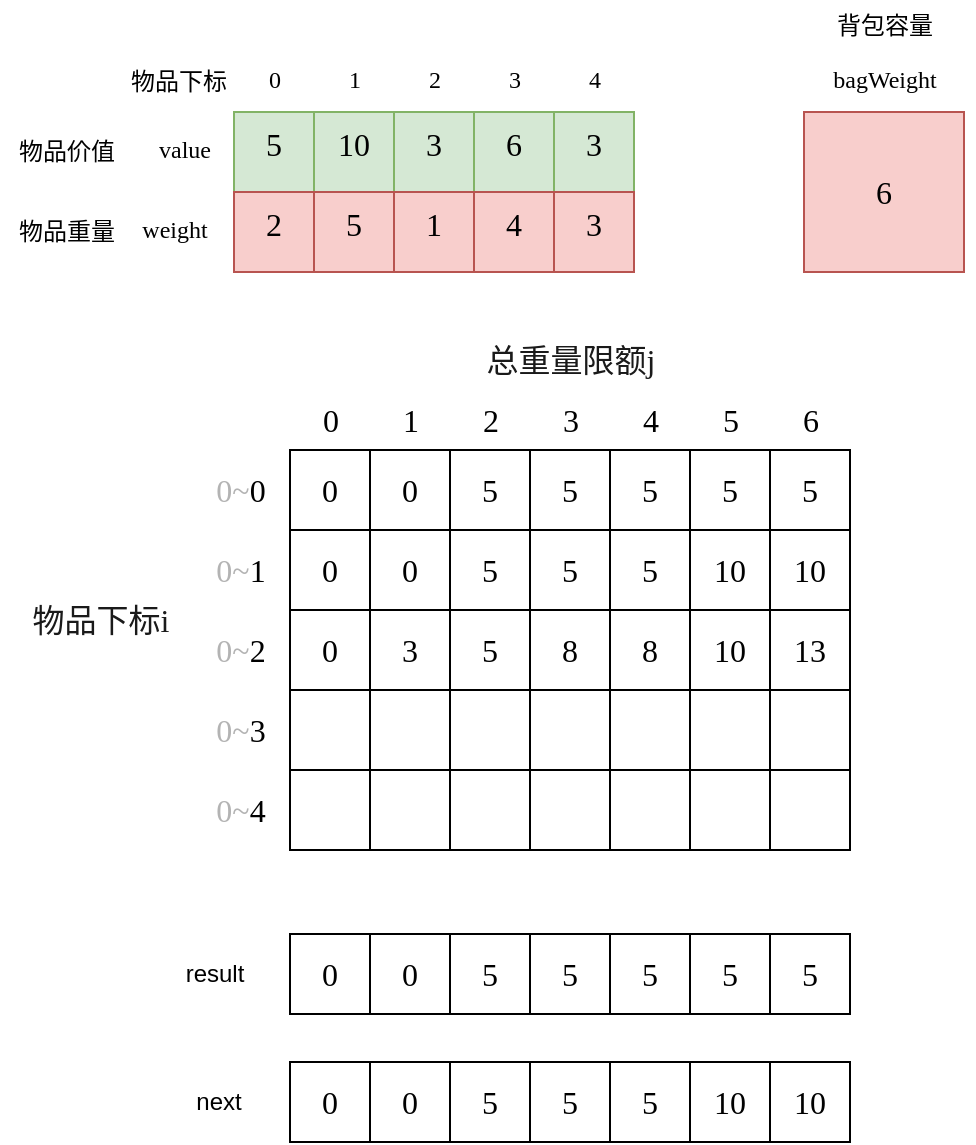 <mxfile>
    <diagram id="hRB02g0TvDTK-V90FwpU" name="第 1 页">
        <mxGraphModel dx="597" dy="421" grid="0" gridSize="10" guides="1" tooltips="1" connect="1" arrows="1" fold="1" page="1" pageScale="1" pageWidth="1920" pageHeight="1200" math="0" shadow="0">
            <root>
                <mxCell id="0"/>
                <mxCell id="1" parent="0"/>
                <mxCell id="2" value="5" style="rounded=0;whiteSpace=wrap;html=1;fillColor=#d5e8d4;strokeColor=#82b366;fontFamily=Roboto Mono;fontSize=16;verticalAlign=top;" parent="1" vertex="1">
                    <mxGeometry x="203" y="114" width="40" height="40" as="geometry"/>
                </mxCell>
                <mxCell id="3" value="10" style="rounded=0;whiteSpace=wrap;html=1;fillColor=#d5e8d4;strokeColor=#82b366;fontFamily=Roboto Mono;fontSize=16;verticalAlign=top;" parent="1" vertex="1">
                    <mxGeometry x="243" y="114" width="40" height="40" as="geometry"/>
                </mxCell>
                <mxCell id="4" value="3" style="rounded=0;whiteSpace=wrap;html=1;fillColor=#d5e8d4;strokeColor=#82b366;fontFamily=Roboto Mono;fontSize=16;verticalAlign=top;" parent="1" vertex="1">
                    <mxGeometry x="283" y="114" width="40" height="40" as="geometry"/>
                </mxCell>
                <mxCell id="5" value="6" style="rounded=0;whiteSpace=wrap;html=1;fillColor=#d5e8d4;strokeColor=#82b366;fontFamily=Roboto Mono;fontSize=16;verticalAlign=top;" parent="1" vertex="1">
                    <mxGeometry x="323" y="114" width="40" height="40" as="geometry"/>
                </mxCell>
                <mxCell id="6" value="3" style="rounded=0;whiteSpace=wrap;html=1;fillColor=#d5e8d4;strokeColor=#82b366;fontFamily=Roboto Mono;fontSize=16;verticalAlign=top;" parent="1" vertex="1">
                    <mxGeometry x="363" y="114" width="40" height="40" as="geometry"/>
                </mxCell>
                <mxCell id="8" value="2" style="rounded=0;whiteSpace=wrap;html=1;fillColor=#f8cecc;strokeColor=#b85450;fontFamily=Roboto Mono;fontSize=16;verticalAlign=top;" parent="1" vertex="1">
                    <mxGeometry x="203" y="154" width="40" height="40" as="geometry"/>
                </mxCell>
                <mxCell id="9" value="5" style="rounded=0;whiteSpace=wrap;html=1;fillColor=#f8cecc;strokeColor=#b85450;fontFamily=Roboto Mono;fontSize=16;verticalAlign=top;" parent="1" vertex="1">
                    <mxGeometry x="243" y="154" width="40" height="40" as="geometry"/>
                </mxCell>
                <mxCell id="10" value="1" style="rounded=0;whiteSpace=wrap;html=1;fillColor=#f8cecc;strokeColor=#b85450;fontFamily=Roboto Mono;fontSize=16;verticalAlign=top;" parent="1" vertex="1">
                    <mxGeometry x="283" y="154" width="40" height="40" as="geometry"/>
                </mxCell>
                <mxCell id="11" value="4" style="rounded=0;whiteSpace=wrap;html=1;fillColor=#f8cecc;strokeColor=#b85450;fontFamily=Roboto Mono;fontSize=16;verticalAlign=top;" parent="1" vertex="1">
                    <mxGeometry x="323" y="154" width="40" height="40" as="geometry"/>
                </mxCell>
                <mxCell id="12" value="3" style="rounded=0;whiteSpace=wrap;html=1;fillColor=#f8cecc;strokeColor=#b85450;fontFamily=Roboto Mono;fontSize=16;verticalAlign=top;" parent="1" vertex="1">
                    <mxGeometry x="363" y="154" width="40" height="40" as="geometry"/>
                </mxCell>
                <mxCell id="14" value="0" style="text;html=1;align=center;verticalAlign=top;resizable=0;points=[];autosize=1;strokeColor=none;fillColor=none;fontFamily=Roboto Mono;" parent="1" vertex="1">
                    <mxGeometry x="208" y="84" width="30" height="30" as="geometry"/>
                </mxCell>
                <mxCell id="15" value="1" style="text;html=1;align=center;verticalAlign=top;resizable=0;points=[];autosize=1;strokeColor=none;fillColor=none;fontFamily=Roboto Mono;" parent="1" vertex="1">
                    <mxGeometry x="248" y="84" width="30" height="30" as="geometry"/>
                </mxCell>
                <mxCell id="16" value="2" style="text;html=1;align=center;verticalAlign=top;resizable=0;points=[];autosize=1;strokeColor=none;fillColor=none;fontFamily=Roboto Mono;" parent="1" vertex="1">
                    <mxGeometry x="288" y="84" width="30" height="30" as="geometry"/>
                </mxCell>
                <mxCell id="17" value="3" style="text;html=1;align=center;verticalAlign=top;resizable=0;points=[];autosize=1;strokeColor=none;fillColor=none;fontFamily=Roboto Mono;" parent="1" vertex="1">
                    <mxGeometry x="328" y="84" width="30" height="30" as="geometry"/>
                </mxCell>
                <mxCell id="18" value="4" style="text;html=1;align=center;verticalAlign=top;resizable=0;points=[];autosize=1;strokeColor=none;fillColor=none;fontFamily=Roboto Mono;" parent="1" vertex="1">
                    <mxGeometry x="368" y="84" width="30" height="30" as="geometry"/>
                </mxCell>
                <mxCell id="20" value="value" style="text;html=1;align=center;verticalAlign=top;resizable=0;points=[];autosize=1;strokeColor=none;fillColor=none;fontFamily=Roboto Mono;" parent="1" vertex="1">
                    <mxGeometry x="148" y="119" width="60" height="30" as="geometry"/>
                </mxCell>
                <mxCell id="21" value="weight" style="text;html=1;align=center;verticalAlign=top;resizable=0;points=[];autosize=1;strokeColor=none;fillColor=none;fontFamily=Roboto Mono;" parent="1" vertex="1">
                    <mxGeometry x="138" y="159" width="70" height="30" as="geometry"/>
                </mxCell>
                <mxCell id="22" value="bagWeight" style="text;html=1;align=center;verticalAlign=top;resizable=0;points=[];autosize=1;strokeColor=none;fillColor=none;fontFamily=Roboto Mono;" parent="1" vertex="1">
                    <mxGeometry x="483" y="84" width="90" height="30" as="geometry"/>
                </mxCell>
                <mxCell id="23" value="6" style="rounded=0;whiteSpace=wrap;html=1;fillColor=#f8cecc;strokeColor=#b85450;fontFamily=Roboto Mono;fontSize=16;verticalAlign=middle;" parent="1" vertex="1">
                    <mxGeometry x="488" y="114" width="80" height="80" as="geometry"/>
                </mxCell>
                <mxCell id="389" value="0" style="rounded=0;whiteSpace=wrap;html=1;fontFamily=Roboto Mono;fontSize=16;" parent="1" vertex="1">
                    <mxGeometry x="231" y="283" width="40" height="40" as="geometry"/>
                </mxCell>
                <mxCell id="390" value="&lt;font color=&quot;#b3b3b3&quot;&gt;0~&lt;/font&gt;0" style="text;html=1;align=center;verticalAlign=middle;resizable=0;points=[];autosize=1;strokeColor=none;fillColor=none;fontSize=16;fontFamily=Roboto Mono;" parent="1" vertex="1">
                    <mxGeometry x="181" y="288" width="50" height="30" as="geometry"/>
                </mxCell>
                <mxCell id="391" value="0" style="text;html=1;align=center;verticalAlign=middle;resizable=0;points=[];autosize=1;strokeColor=none;fillColor=none;fontSize=16;fontFamily=Roboto Mono;" parent="1" vertex="1">
                    <mxGeometry x="236" y="253" width="30" height="30" as="geometry"/>
                </mxCell>
                <mxCell id="392" value="1" style="text;html=1;align=center;verticalAlign=middle;resizable=0;points=[];autosize=1;strokeColor=none;fillColor=none;fontSize=16;fontFamily=Roboto Mono;" parent="1" vertex="1">
                    <mxGeometry x="276" y="253" width="30" height="30" as="geometry"/>
                </mxCell>
                <mxCell id="393" value="2" style="text;html=1;align=center;verticalAlign=middle;resizable=0;points=[];autosize=1;strokeColor=none;fillColor=none;fontSize=16;fontFamily=Roboto Mono;" parent="1" vertex="1">
                    <mxGeometry x="316" y="253" width="30" height="30" as="geometry"/>
                </mxCell>
                <mxCell id="394" value="3" style="text;html=1;align=center;verticalAlign=middle;resizable=0;points=[];autosize=1;strokeColor=none;fillColor=none;fontSize=16;fontFamily=Roboto Mono;" parent="1" vertex="1">
                    <mxGeometry x="356" y="253" width="30" height="30" as="geometry"/>
                </mxCell>
                <mxCell id="395" value="4" style="text;html=1;align=center;verticalAlign=middle;resizable=0;points=[];autosize=1;strokeColor=none;fillColor=none;fontSize=16;fontFamily=Roboto Mono;" parent="1" vertex="1">
                    <mxGeometry x="396" y="253" width="30" height="30" as="geometry"/>
                </mxCell>
                <mxCell id="396" value="5" style="text;html=1;align=center;verticalAlign=middle;resizable=0;points=[];autosize=1;strokeColor=none;fillColor=none;fontSize=16;fontFamily=Roboto Mono;" parent="1" vertex="1">
                    <mxGeometry x="436" y="253" width="30" height="30" as="geometry"/>
                </mxCell>
                <mxCell id="397" value="6" style="text;html=1;align=center;verticalAlign=middle;resizable=0;points=[];autosize=1;strokeColor=none;fillColor=none;fontSize=16;fontFamily=Roboto Mono;" parent="1" vertex="1">
                    <mxGeometry x="476" y="253" width="30" height="30" as="geometry"/>
                </mxCell>
                <mxCell id="398" value="&lt;font color=&quot;#b3b3b3&quot;&gt;0~&lt;/font&gt;1" style="text;html=1;align=center;verticalAlign=middle;resizable=0;points=[];autosize=1;strokeColor=none;fillColor=none;fontSize=16;fontFamily=Roboto Mono;" parent="1" vertex="1">
                    <mxGeometry x="181" y="328" width="50" height="30" as="geometry"/>
                </mxCell>
                <mxCell id="399" value="&lt;font color=&quot;#b3b3b3&quot;&gt;0~&lt;/font&gt;2" style="text;html=1;align=center;verticalAlign=middle;resizable=0;points=[];autosize=1;strokeColor=none;fillColor=none;fontSize=16;fontFamily=Roboto Mono;" parent="1" vertex="1">
                    <mxGeometry x="181" y="368" width="50" height="30" as="geometry"/>
                </mxCell>
                <mxCell id="400" value="&lt;font color=&quot;#b3b3b3&quot;&gt;0~&lt;/font&gt;3" style="text;html=1;align=center;verticalAlign=middle;resizable=0;points=[];autosize=1;strokeColor=none;fillColor=none;fontSize=16;fontFamily=Roboto Mono;" parent="1" vertex="1">
                    <mxGeometry x="181" y="408" width="50" height="30" as="geometry"/>
                </mxCell>
                <mxCell id="401" value="&lt;font color=&quot;#b3b3b3&quot;&gt;0~&lt;/font&gt;4" style="text;html=1;align=center;verticalAlign=middle;resizable=0;points=[];autosize=1;strokeColor=none;fillColor=none;fontSize=16;fontFamily=Roboto Mono;" parent="1" vertex="1">
                    <mxGeometry x="181" y="448" width="50" height="30" as="geometry"/>
                </mxCell>
                <mxCell id="402" value="物品下标i" style="text;html=1;align=center;verticalAlign=middle;resizable=0;points=[];autosize=1;strokeColor=none;fillColor=none;fontSize=16;fontFamily=Roboto Mono;fontColor=#1A1A1A;" parent="1" vertex="1">
                    <mxGeometry x="86" y="353" width="100" height="30" as="geometry"/>
                </mxCell>
                <mxCell id="403" value="总重量限额j" style="text;html=1;align=center;verticalAlign=middle;resizable=0;points=[];autosize=1;strokeColor=none;fillColor=none;fontSize=16;fontFamily=Roboto Mono;fontColor=#1A1A1A;" parent="1" vertex="1">
                    <mxGeometry x="316" y="223" width="110" height="30" as="geometry"/>
                </mxCell>
                <mxCell id="404" value="0" style="rounded=0;whiteSpace=wrap;html=1;fontFamily=Roboto Mono;fontSize=16;" parent="1" vertex="1">
                    <mxGeometry x="231" y="323" width="40" height="40" as="geometry"/>
                </mxCell>
                <mxCell id="405" value="0" style="rounded=0;whiteSpace=wrap;html=1;fontFamily=Roboto Mono;fontSize=16;" parent="1" vertex="1">
                    <mxGeometry x="231" y="363" width="40" height="40" as="geometry"/>
                </mxCell>
                <mxCell id="406" value="" style="rounded=0;whiteSpace=wrap;html=1;fontFamily=Roboto Mono;fontSize=16;" parent="1" vertex="1">
                    <mxGeometry x="231" y="403" width="40" height="40" as="geometry"/>
                </mxCell>
                <mxCell id="407" value="" style="rounded=0;whiteSpace=wrap;html=1;fontFamily=Roboto Mono;fontSize=16;" parent="1" vertex="1">
                    <mxGeometry x="231" y="443" width="40" height="40" as="geometry"/>
                </mxCell>
                <mxCell id="408" value="0" style="rounded=0;whiteSpace=wrap;html=1;fontFamily=Roboto Mono;fontSize=16;" parent="1" vertex="1">
                    <mxGeometry x="271" y="283" width="40" height="40" as="geometry"/>
                </mxCell>
                <mxCell id="409" value="0" style="rounded=0;whiteSpace=wrap;html=1;fontFamily=Roboto Mono;fontSize=16;" parent="1" vertex="1">
                    <mxGeometry x="271" y="323" width="40" height="40" as="geometry"/>
                </mxCell>
                <mxCell id="410" value="3" style="rounded=0;whiteSpace=wrap;html=1;fontFamily=Roboto Mono;fontSize=16;" parent="1" vertex="1">
                    <mxGeometry x="271" y="363" width="40" height="40" as="geometry"/>
                </mxCell>
                <mxCell id="411" value="" style="rounded=0;whiteSpace=wrap;html=1;fontFamily=Roboto Mono;fontSize=16;" parent="1" vertex="1">
                    <mxGeometry x="271" y="403" width="40" height="40" as="geometry"/>
                </mxCell>
                <mxCell id="412" value="" style="rounded=0;whiteSpace=wrap;html=1;fontFamily=Roboto Mono;fontSize=16;" parent="1" vertex="1">
                    <mxGeometry x="271" y="443" width="40" height="40" as="geometry"/>
                </mxCell>
                <mxCell id="413" value="5" style="rounded=0;whiteSpace=wrap;html=1;fontFamily=Roboto Mono;fontSize=16;" parent="1" vertex="1">
                    <mxGeometry x="311" y="283" width="40" height="40" as="geometry"/>
                </mxCell>
                <mxCell id="414" value="5" style="rounded=0;whiteSpace=wrap;html=1;fontFamily=Roboto Mono;fontSize=16;" parent="1" vertex="1">
                    <mxGeometry x="311" y="323" width="40" height="40" as="geometry"/>
                </mxCell>
                <mxCell id="415" value="5" style="rounded=0;whiteSpace=wrap;html=1;fontFamily=Roboto Mono;fontSize=16;" parent="1" vertex="1">
                    <mxGeometry x="311" y="363" width="40" height="40" as="geometry"/>
                </mxCell>
                <mxCell id="416" value="" style="rounded=0;whiteSpace=wrap;html=1;fontFamily=Roboto Mono;fontSize=16;" parent="1" vertex="1">
                    <mxGeometry x="311" y="403" width="40" height="40" as="geometry"/>
                </mxCell>
                <mxCell id="417" value="" style="rounded=0;whiteSpace=wrap;html=1;fontFamily=Roboto Mono;fontSize=16;" parent="1" vertex="1">
                    <mxGeometry x="311" y="443" width="40" height="40" as="geometry"/>
                </mxCell>
                <mxCell id="418" value="5" style="rounded=0;whiteSpace=wrap;html=1;fontFamily=Roboto Mono;fontSize=16;" parent="1" vertex="1">
                    <mxGeometry x="351" y="283" width="40" height="40" as="geometry"/>
                </mxCell>
                <mxCell id="419" value="5" style="rounded=0;whiteSpace=wrap;html=1;fontFamily=Roboto Mono;fontSize=16;" parent="1" vertex="1">
                    <mxGeometry x="351" y="323" width="40" height="40" as="geometry"/>
                </mxCell>
                <mxCell id="420" value="8" style="rounded=0;whiteSpace=wrap;html=1;fontFamily=Roboto Mono;fontSize=16;" parent="1" vertex="1">
                    <mxGeometry x="351" y="363" width="40" height="40" as="geometry"/>
                </mxCell>
                <mxCell id="421" value="" style="rounded=0;whiteSpace=wrap;html=1;fontFamily=Roboto Mono;fontSize=16;" parent="1" vertex="1">
                    <mxGeometry x="351" y="403" width="40" height="40" as="geometry"/>
                </mxCell>
                <mxCell id="422" value="" style="rounded=0;whiteSpace=wrap;html=1;fontFamily=Roboto Mono;fontSize=16;" parent="1" vertex="1">
                    <mxGeometry x="351" y="443" width="40" height="40" as="geometry"/>
                </mxCell>
                <mxCell id="423" value="5" style="rounded=0;whiteSpace=wrap;html=1;fontFamily=Roboto Mono;fontSize=16;" parent="1" vertex="1">
                    <mxGeometry x="391" y="283" width="40" height="40" as="geometry"/>
                </mxCell>
                <mxCell id="424" value="5" style="rounded=0;whiteSpace=wrap;html=1;fontFamily=Roboto Mono;fontSize=16;" parent="1" vertex="1">
                    <mxGeometry x="391" y="323" width="40" height="40" as="geometry"/>
                </mxCell>
                <mxCell id="425" value="8" style="rounded=0;whiteSpace=wrap;html=1;fontFamily=Roboto Mono;fontSize=16;" parent="1" vertex="1">
                    <mxGeometry x="391" y="363" width="40" height="40" as="geometry"/>
                </mxCell>
                <mxCell id="426" value="" style="rounded=0;whiteSpace=wrap;html=1;fontFamily=Roboto Mono;fontSize=16;" parent="1" vertex="1">
                    <mxGeometry x="391" y="403" width="40" height="40" as="geometry"/>
                </mxCell>
                <mxCell id="427" value="" style="rounded=0;whiteSpace=wrap;html=1;fontFamily=Roboto Mono;fontSize=16;" parent="1" vertex="1">
                    <mxGeometry x="391" y="443" width="40" height="40" as="geometry"/>
                </mxCell>
                <mxCell id="428" value="5" style="rounded=0;whiteSpace=wrap;html=1;fontFamily=Roboto Mono;fontSize=16;" parent="1" vertex="1">
                    <mxGeometry x="431" y="283" width="40" height="40" as="geometry"/>
                </mxCell>
                <mxCell id="429" value="10" style="rounded=0;whiteSpace=wrap;html=1;fontFamily=Roboto Mono;fontSize=16;" parent="1" vertex="1">
                    <mxGeometry x="431" y="323" width="40" height="40" as="geometry"/>
                </mxCell>
                <mxCell id="430" value="10" style="rounded=0;whiteSpace=wrap;html=1;fontFamily=Roboto Mono;fontSize=16;" parent="1" vertex="1">
                    <mxGeometry x="431" y="363" width="40" height="40" as="geometry"/>
                </mxCell>
                <mxCell id="431" value="" style="rounded=0;whiteSpace=wrap;html=1;fontFamily=Roboto Mono;fontSize=16;" parent="1" vertex="1">
                    <mxGeometry x="431" y="403" width="40" height="40" as="geometry"/>
                </mxCell>
                <mxCell id="432" value="" style="rounded=0;whiteSpace=wrap;html=1;fontFamily=Roboto Mono;fontSize=16;" parent="1" vertex="1">
                    <mxGeometry x="431" y="443" width="40" height="40" as="geometry"/>
                </mxCell>
                <mxCell id="433" value="5" style="rounded=0;whiteSpace=wrap;html=1;fontFamily=Roboto Mono;fontSize=16;" parent="1" vertex="1">
                    <mxGeometry x="471" y="283" width="40" height="40" as="geometry"/>
                </mxCell>
                <mxCell id="434" value="10" style="rounded=0;whiteSpace=wrap;html=1;fontFamily=Roboto Mono;fontSize=16;" parent="1" vertex="1">
                    <mxGeometry x="471" y="323" width="40" height="40" as="geometry"/>
                </mxCell>
                <mxCell id="435" value="13" style="rounded=0;whiteSpace=wrap;html=1;fontFamily=Roboto Mono;fontSize=16;" parent="1" vertex="1">
                    <mxGeometry x="471" y="363" width="40" height="40" as="geometry"/>
                </mxCell>
                <mxCell id="436" value="" style="rounded=0;whiteSpace=wrap;html=1;fontFamily=Roboto Mono;fontSize=16;" parent="1" vertex="1">
                    <mxGeometry x="471" y="403" width="40" height="40" as="geometry"/>
                </mxCell>
                <mxCell id="437" value="" style="rounded=0;whiteSpace=wrap;html=1;fontFamily=Roboto Mono;fontSize=16;" parent="1" vertex="1">
                    <mxGeometry x="471" y="443" width="40" height="40" as="geometry"/>
                </mxCell>
                <mxCell id="459" value="物品价值" style="text;html=1;align=center;verticalAlign=middle;resizable=0;points=[];autosize=1;strokeColor=none;fillColor=none;" vertex="1" parent="1">
                    <mxGeometry x="86" y="121" width="66" height="26" as="geometry"/>
                </mxCell>
                <mxCell id="460" value="物品重量" style="text;html=1;align=center;verticalAlign=middle;resizable=0;points=[];autosize=1;strokeColor=none;fillColor=none;" vertex="1" parent="1">
                    <mxGeometry x="86" y="161" width="66" height="26" as="geometry"/>
                </mxCell>
                <mxCell id="461" value="物品下标" style="text;html=1;align=center;verticalAlign=middle;resizable=0;points=[];autosize=1;strokeColor=none;fillColor=none;" vertex="1" parent="1">
                    <mxGeometry x="142" y="86" width="66" height="26" as="geometry"/>
                </mxCell>
                <mxCell id="462" value="背包容量" style="text;html=1;align=center;verticalAlign=middle;resizable=0;points=[];autosize=1;strokeColor=none;fillColor=none;" vertex="1" parent="1">
                    <mxGeometry x="495" y="58" width="66" height="26" as="geometry"/>
                </mxCell>
                <mxCell id="463" value="0" style="rounded=0;whiteSpace=wrap;html=1;fontFamily=Roboto Mono;fontSize=16;" vertex="1" parent="1">
                    <mxGeometry x="231" y="525" width="40" height="40" as="geometry"/>
                </mxCell>
                <mxCell id="464" value="0" style="rounded=0;whiteSpace=wrap;html=1;fontFamily=Roboto Mono;fontSize=16;" vertex="1" parent="1">
                    <mxGeometry x="271" y="525" width="40" height="40" as="geometry"/>
                </mxCell>
                <mxCell id="465" value="5" style="rounded=0;whiteSpace=wrap;html=1;fontFamily=Roboto Mono;fontSize=16;" vertex="1" parent="1">
                    <mxGeometry x="311" y="525" width="40" height="40" as="geometry"/>
                </mxCell>
                <mxCell id="466" value="5" style="rounded=0;whiteSpace=wrap;html=1;fontFamily=Roboto Mono;fontSize=16;" vertex="1" parent="1">
                    <mxGeometry x="351" y="525" width="40" height="40" as="geometry"/>
                </mxCell>
                <mxCell id="467" value="5" style="rounded=0;whiteSpace=wrap;html=1;fontFamily=Roboto Mono;fontSize=16;" vertex="1" parent="1">
                    <mxGeometry x="391" y="525" width="40" height="40" as="geometry"/>
                </mxCell>
                <mxCell id="468" value="5" style="rounded=0;whiteSpace=wrap;html=1;fontFamily=Roboto Mono;fontSize=16;" vertex="1" parent="1">
                    <mxGeometry x="431" y="525" width="40" height="40" as="geometry"/>
                </mxCell>
                <mxCell id="469" value="5" style="rounded=0;whiteSpace=wrap;html=1;fontFamily=Roboto Mono;fontSize=16;" vertex="1" parent="1">
                    <mxGeometry x="471" y="525" width="40" height="40" as="geometry"/>
                </mxCell>
                <mxCell id="470" value="result" style="text;html=1;align=center;verticalAlign=middle;resizable=0;points=[];autosize=1;strokeColor=none;fillColor=none;" vertex="1" parent="1">
                    <mxGeometry x="169" y="532" width="47" height="26" as="geometry"/>
                </mxCell>
                <mxCell id="471" value="0" style="rounded=0;whiteSpace=wrap;html=1;fontFamily=Roboto Mono;fontSize=16;" vertex="1" parent="1">
                    <mxGeometry x="231" y="589" width="40" height="40" as="geometry"/>
                </mxCell>
                <mxCell id="472" value="0" style="rounded=0;whiteSpace=wrap;html=1;fontFamily=Roboto Mono;fontSize=16;" vertex="1" parent="1">
                    <mxGeometry x="271" y="589" width="40" height="40" as="geometry"/>
                </mxCell>
                <mxCell id="473" value="5" style="rounded=0;whiteSpace=wrap;html=1;fontFamily=Roboto Mono;fontSize=16;" vertex="1" parent="1">
                    <mxGeometry x="311" y="589" width="40" height="40" as="geometry"/>
                </mxCell>
                <mxCell id="474" value="5" style="rounded=0;whiteSpace=wrap;html=1;fontFamily=Roboto Mono;fontSize=16;" vertex="1" parent="1">
                    <mxGeometry x="351" y="589" width="40" height="40" as="geometry"/>
                </mxCell>
                <mxCell id="475" value="5" style="rounded=0;whiteSpace=wrap;html=1;fontFamily=Roboto Mono;fontSize=16;" vertex="1" parent="1">
                    <mxGeometry x="391" y="589" width="40" height="40" as="geometry"/>
                </mxCell>
                <mxCell id="476" value="10" style="rounded=0;whiteSpace=wrap;html=1;fontFamily=Roboto Mono;fontSize=16;" vertex="1" parent="1">
                    <mxGeometry x="431" y="589" width="40" height="40" as="geometry"/>
                </mxCell>
                <mxCell id="477" value="10" style="rounded=0;whiteSpace=wrap;html=1;fontFamily=Roboto Mono;fontSize=16;" vertex="1" parent="1">
                    <mxGeometry x="471" y="589" width="40" height="40" as="geometry"/>
                </mxCell>
                <mxCell id="478" value="next" style="text;html=1;align=center;verticalAlign=middle;resizable=0;points=[];autosize=1;strokeColor=none;fillColor=none;" vertex="1" parent="1">
                    <mxGeometry x="174" y="596" width="41" height="26" as="geometry"/>
                </mxCell>
            </root>
        </mxGraphModel>
    </diagram>
</mxfile>